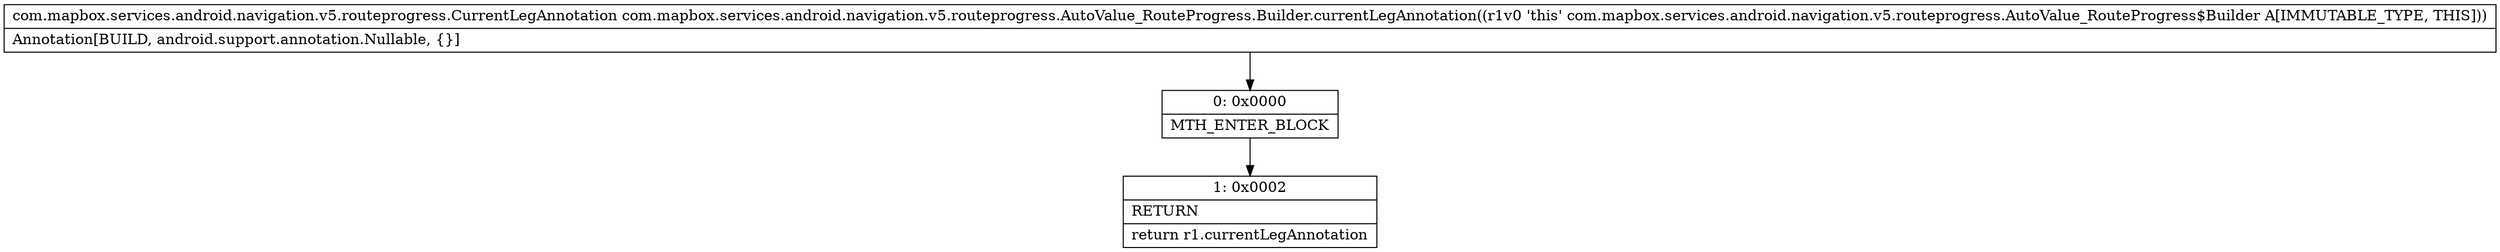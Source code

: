 digraph "CFG forcom.mapbox.services.android.navigation.v5.routeprogress.AutoValue_RouteProgress.Builder.currentLegAnnotation()Lcom\/mapbox\/services\/android\/navigation\/v5\/routeprogress\/CurrentLegAnnotation;" {
Node_0 [shape=record,label="{0\:\ 0x0000|MTH_ENTER_BLOCK\l}"];
Node_1 [shape=record,label="{1\:\ 0x0002|RETURN\l|return r1.currentLegAnnotation\l}"];
MethodNode[shape=record,label="{com.mapbox.services.android.navigation.v5.routeprogress.CurrentLegAnnotation com.mapbox.services.android.navigation.v5.routeprogress.AutoValue_RouteProgress.Builder.currentLegAnnotation((r1v0 'this' com.mapbox.services.android.navigation.v5.routeprogress.AutoValue_RouteProgress$Builder A[IMMUTABLE_TYPE, THIS]))  | Annotation[BUILD, android.support.annotation.Nullable, \{\}]\l}"];
MethodNode -> Node_0;
Node_0 -> Node_1;
}

